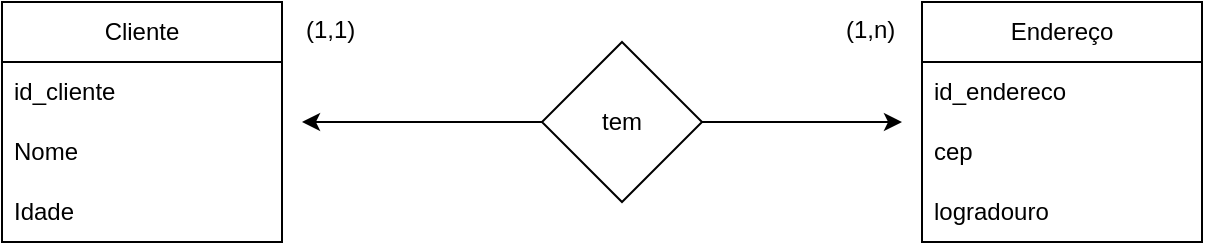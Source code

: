 <mxfile version="26.1.0">
  <diagram name="Página-1" id="LahDXmQ_2vQ8IqDS2zEN">
    <mxGraphModel dx="1434" dy="780" grid="1" gridSize="10" guides="1" tooltips="1" connect="1" arrows="1" fold="1" page="1" pageScale="1" pageWidth="827" pageHeight="1169" math="0" shadow="0">
      <root>
        <mxCell id="0" />
        <mxCell id="1" parent="0" />
        <mxCell id="uVO6nlqpjRN1Fi2ECLDC-3" value="Cliente" style="swimlane;fontStyle=0;childLayout=stackLayout;horizontal=1;startSize=30;horizontalStack=0;resizeParent=1;resizeParentMax=0;resizeLast=0;collapsible=1;marginBottom=0;whiteSpace=wrap;html=1;" vertex="1" parent="1">
          <mxGeometry x="114" y="160" width="140" height="120" as="geometry" />
        </mxCell>
        <mxCell id="uVO6nlqpjRN1Fi2ECLDC-4" value="id_cliente" style="text;strokeColor=none;fillColor=none;align=left;verticalAlign=middle;spacingLeft=4;spacingRight=4;overflow=hidden;points=[[0,0.5],[1,0.5]];portConstraint=eastwest;rotatable=0;whiteSpace=wrap;html=1;" vertex="1" parent="uVO6nlqpjRN1Fi2ECLDC-3">
          <mxGeometry y="30" width="140" height="30" as="geometry" />
        </mxCell>
        <mxCell id="uVO6nlqpjRN1Fi2ECLDC-5" value="Nome" style="text;strokeColor=none;fillColor=none;align=left;verticalAlign=middle;spacingLeft=4;spacingRight=4;overflow=hidden;points=[[0,0.5],[1,0.5]];portConstraint=eastwest;rotatable=0;whiteSpace=wrap;html=1;" vertex="1" parent="uVO6nlqpjRN1Fi2ECLDC-3">
          <mxGeometry y="60" width="140" height="30" as="geometry" />
        </mxCell>
        <mxCell id="uVO6nlqpjRN1Fi2ECLDC-14" value="Idade" style="text;strokeColor=none;fillColor=none;align=left;verticalAlign=middle;spacingLeft=4;spacingRight=4;overflow=hidden;points=[[0,0.5],[1,0.5]];portConstraint=eastwest;rotatable=0;whiteSpace=wrap;html=1;" vertex="1" parent="uVO6nlqpjRN1Fi2ECLDC-3">
          <mxGeometry y="90" width="140" height="30" as="geometry" />
        </mxCell>
        <mxCell id="uVO6nlqpjRN1Fi2ECLDC-7" value="Endereço" style="swimlane;fontStyle=0;childLayout=stackLayout;horizontal=1;startSize=30;horizontalStack=0;resizeParent=1;resizeParentMax=0;resizeLast=0;collapsible=1;marginBottom=0;whiteSpace=wrap;html=1;" vertex="1" parent="1">
          <mxGeometry x="574" y="160" width="140" height="120" as="geometry" />
        </mxCell>
        <mxCell id="uVO6nlqpjRN1Fi2ECLDC-8" value="id_endereco" style="text;strokeColor=none;fillColor=none;align=left;verticalAlign=middle;spacingLeft=4;spacingRight=4;overflow=hidden;points=[[0,0.5],[1,0.5]];portConstraint=eastwest;rotatable=0;whiteSpace=wrap;html=1;" vertex="1" parent="uVO6nlqpjRN1Fi2ECLDC-7">
          <mxGeometry y="30" width="140" height="30" as="geometry" />
        </mxCell>
        <mxCell id="uVO6nlqpjRN1Fi2ECLDC-9" value="cep" style="text;strokeColor=none;fillColor=none;align=left;verticalAlign=middle;spacingLeft=4;spacingRight=4;overflow=hidden;points=[[0,0.5],[1,0.5]];portConstraint=eastwest;rotatable=0;whiteSpace=wrap;html=1;" vertex="1" parent="uVO6nlqpjRN1Fi2ECLDC-7">
          <mxGeometry y="60" width="140" height="30" as="geometry" />
        </mxCell>
        <mxCell id="uVO6nlqpjRN1Fi2ECLDC-10" value="logradouro" style="text;strokeColor=none;fillColor=none;align=left;verticalAlign=middle;spacingLeft=4;spacingRight=4;overflow=hidden;points=[[0,0.5],[1,0.5]];portConstraint=eastwest;rotatable=0;whiteSpace=wrap;html=1;" vertex="1" parent="uVO6nlqpjRN1Fi2ECLDC-7">
          <mxGeometry y="90" width="140" height="30" as="geometry" />
        </mxCell>
        <mxCell id="uVO6nlqpjRN1Fi2ECLDC-12" style="edgeStyle=orthogonalEdgeStyle;rounded=0;orthogonalLoop=1;jettySize=auto;html=1;" edge="1" parent="1" source="uVO6nlqpjRN1Fi2ECLDC-11">
          <mxGeometry relative="1" as="geometry">
            <mxPoint x="264" y="220" as="targetPoint" />
          </mxGeometry>
        </mxCell>
        <mxCell id="uVO6nlqpjRN1Fi2ECLDC-13" style="edgeStyle=orthogonalEdgeStyle;rounded=0;orthogonalLoop=1;jettySize=auto;html=1;exitX=1;exitY=0.5;exitDx=0;exitDy=0;" edge="1" parent="1" source="uVO6nlqpjRN1Fi2ECLDC-11">
          <mxGeometry relative="1" as="geometry">
            <mxPoint x="564" y="220" as="targetPoint" />
          </mxGeometry>
        </mxCell>
        <mxCell id="uVO6nlqpjRN1Fi2ECLDC-11" value="tem" style="rhombus;whiteSpace=wrap;html=1;" vertex="1" parent="1">
          <mxGeometry x="384" y="180" width="80" height="80" as="geometry" />
        </mxCell>
        <mxCell id="uVO6nlqpjRN1Fi2ECLDC-15" value="(1,1)" style="text;strokeColor=none;fillColor=none;spacingLeft=4;spacingRight=4;overflow=hidden;rotatable=0;points=[[0,0.5],[1,0.5]];portConstraint=eastwest;fontSize=12;whiteSpace=wrap;html=1;" vertex="1" parent="1">
          <mxGeometry x="260" y="160" width="40" height="30" as="geometry" />
        </mxCell>
        <mxCell id="uVO6nlqpjRN1Fi2ECLDC-16" value="(1,n)" style="text;strokeColor=none;fillColor=none;spacingLeft=4;spacingRight=4;overflow=hidden;rotatable=0;points=[[0,0.5],[1,0.5]];portConstraint=eastwest;fontSize=12;whiteSpace=wrap;html=1;" vertex="1" parent="1">
          <mxGeometry x="530" y="160" width="40" height="30" as="geometry" />
        </mxCell>
      </root>
    </mxGraphModel>
  </diagram>
</mxfile>

